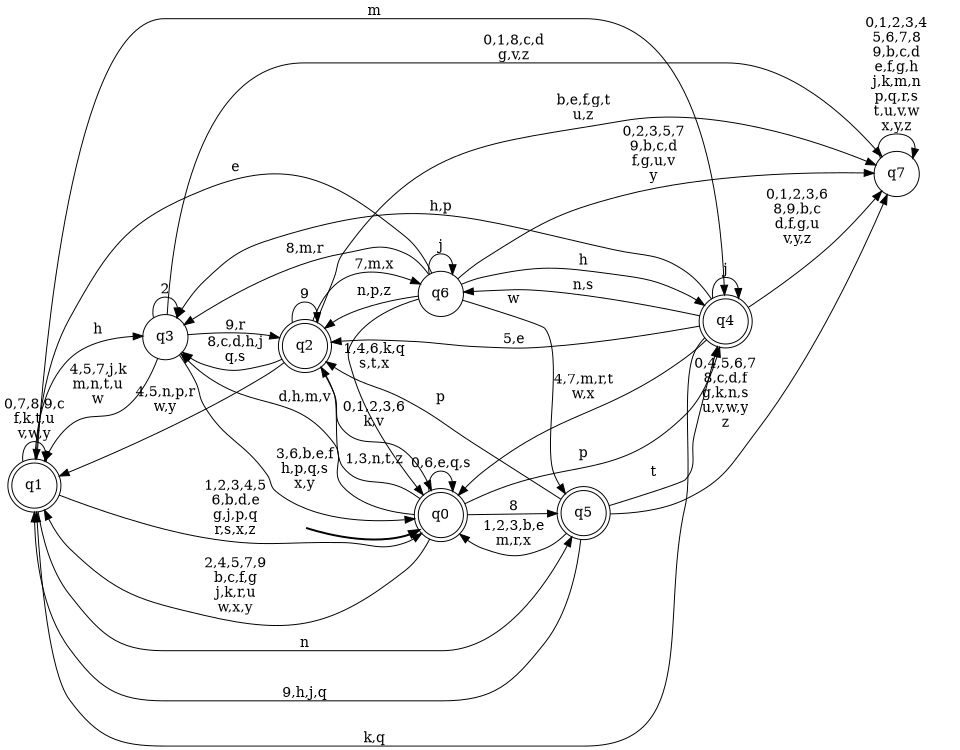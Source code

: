 digraph BlueStar {
__start0 [style = invis, shape = none, label = "", width = 0, height = 0];

rankdir=LR;
size="8,5";

s0 [style="rounded,filled", color="black", fillcolor="white" shape="doublecircle", label="q0"];
s1 [style="rounded,filled", color="black", fillcolor="white" shape="doublecircle", label="q1"];
s2 [style="rounded,filled", color="black", fillcolor="white" shape="doublecircle", label="q2"];
s3 [style="filled", color="black", fillcolor="white" shape="circle", label="q3"];
s4 [style="rounded,filled", color="black", fillcolor="white" shape="doublecircle", label="q4"];
s5 [style="rounded,filled", color="black", fillcolor="white" shape="doublecircle", label="q5"];
s6 [style="filled", color="black", fillcolor="white" shape="circle", label="q6"];
s7 [style="filled", color="black", fillcolor="white" shape="circle", label="q7"];
subgraph cluster_main { 
	graph [pad=".75", ranksep="0.15", nodesep="0.15"];
	 style=invis; 
	__start0 -> s0 [penwidth=2];
}
s0 -> s0 [label="0,6,e,q,s"];
s0 -> s1 [label="2,4,5,7,9\nb,c,f,g\nj,k,r,u\nw,x,y"];
s0 -> s2 [label="1,3,n,t,z"];
s0 -> s3 [label="d,h,m,v"];
s0 -> s4 [label="p"];
s0 -> s5 [label="8"];
s1 -> s0 [label="1,2,3,4,5\n6,b,d,e\ng,j,p,q\nr,s,x,z"];
s1 -> s1 [label="0,7,8,9,c\nf,k,t,u\nv,w,y"];
s1 -> s3 [label="h"];
s1 -> s4 [label="m"];
s1 -> s5 [label="n"];
s2 -> s0 [label="0,1,2,3,6\nk,v"];
s2 -> s1 [label="4,5,n,p,r\nw,y"];
s2 -> s2 [label="9"];
s2 -> s3 [label="8,c,d,h,j\nq,s"];
s2 -> s6 [label="7,m,x"];
s2 -> s7 [label="b,e,f,g,t\nu,z"];
s3 -> s0 [label="3,6,b,e,f\nh,p,q,s\nx,y"];
s3 -> s1 [label="4,5,7,j,k\nm,n,t,u\nw"];
s3 -> s2 [label="9,r"];
s3 -> s3 [label="2"];
s3 -> s7 [label="0,1,8,c,d\ng,v,z"];
s4 -> s0 [label="4,7,m,r,t\nw,x"];
s4 -> s1 [label="k,q"];
s4 -> s2 [label="5,e"];
s4 -> s3 [label="h,p"];
s4 -> s4 [label="j"];
s4 -> s6 [label="n,s"];
s4 -> s7 [label="0,1,2,3,6\n8,9,b,c\nd,f,g,u\nv,y,z"];
s5 -> s0 [label="1,2,3,b,e\nm,r,x"];
s5 -> s1 [label="9,h,j,q"];
s5 -> s2 [label="p"];
s5 -> s4 [label="t"];
s5 -> s7 [label="0,4,5,6,7\n8,c,d,f\ng,k,n,s\nu,v,w,y\nz"];
s6 -> s0 [label="1,4,6,k,q\ns,t,x"];
s6 -> s1 [label="e"];
s6 -> s2 [label="n,p,z"];
s6 -> s3 [label="8,m,r"];
s6 -> s4 [label="h"];
s6 -> s5 [label="w"];
s6 -> s6 [label="j"];
s6 -> s7 [label="0,2,3,5,7\n9,b,c,d\nf,g,u,v\ny"];
s7 -> s7 [label="0,1,2,3,4\n5,6,7,8\n9,b,c,d\ne,f,g,h\nj,k,m,n\np,q,r,s\nt,u,v,w\nx,y,z"];

}
